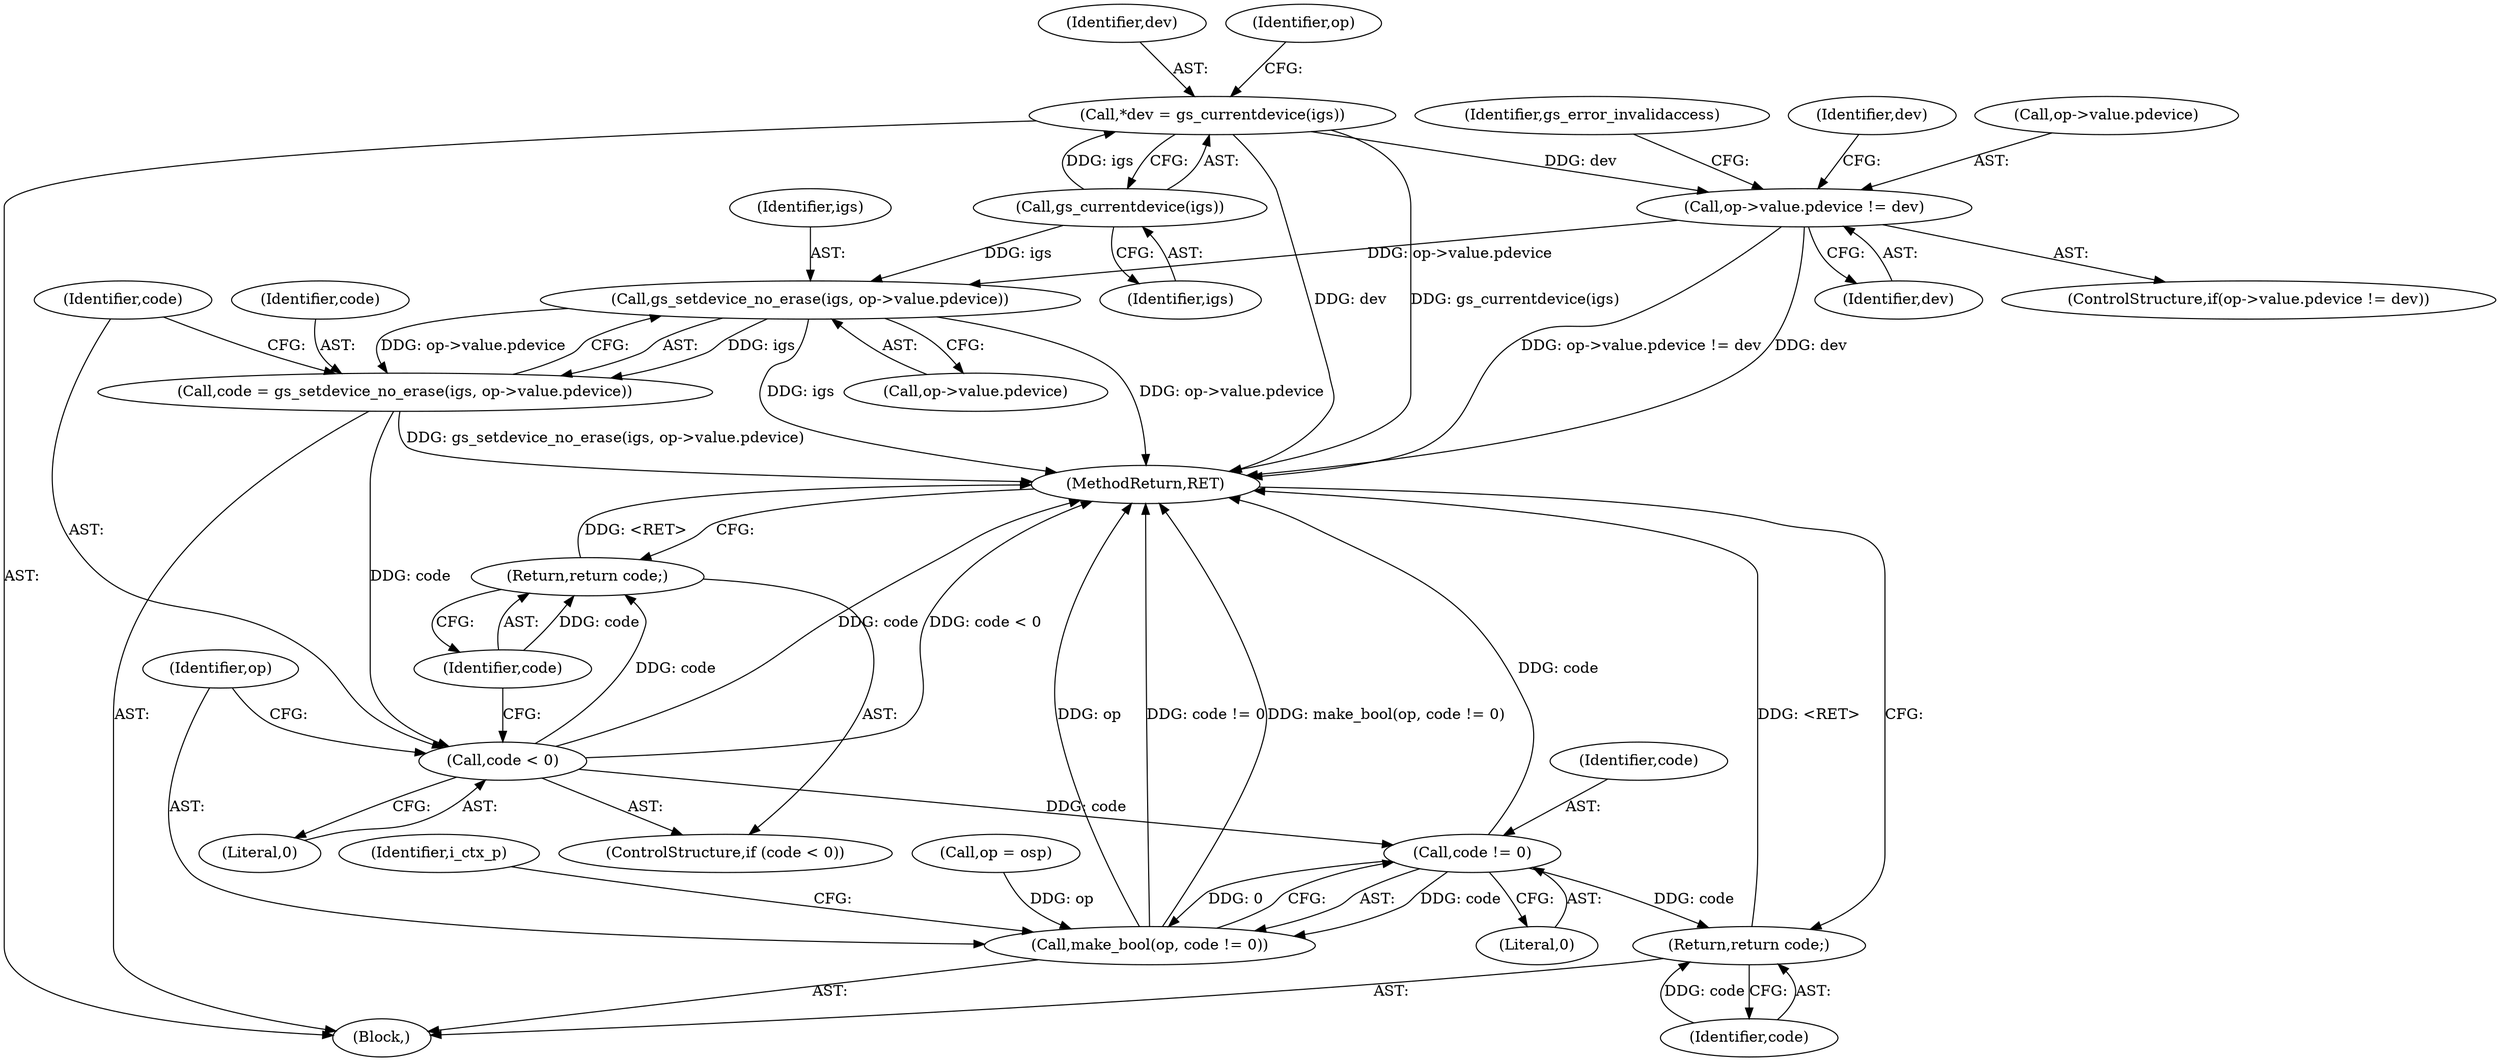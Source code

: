 digraph "0_ghostscript_661e8d8fb8248c38d67958beda32f3a5876d0c3f@pointer" {
"1000129" [label="(Call,op->value.pdevice != dev)"];
"1000107" [label="(Call,*dev = gs_currentdevice(igs))"];
"1000109" [label="(Call,gs_currentdevice(igs))"];
"1000145" [label="(Call,gs_setdevice_no_erase(igs, op->value.pdevice))"];
"1000143" [label="(Call,code = gs_setdevice_no_erase(igs, op->value.pdevice))"];
"1000153" [label="(Call,code < 0)"];
"1000156" [label="(Return,return code;)"];
"1000160" [label="(Call,code != 0)"];
"1000158" [label="(Call,make_bool(op, code != 0))"];
"1000167" [label="(Return,return code;)"];
"1000143" [label="(Call,code = gs_setdevice_no_erase(igs, op->value.pdevice))"];
"1000161" [label="(Identifier,code)"];
"1000156" [label="(Return,return code;)"];
"1000137" [label="(Identifier,gs_error_invalidaccess)"];
"1000128" [label="(ControlStructure,if(op->value.pdevice != dev))"];
"1000168" [label="(Identifier,code)"];
"1000152" [label="(ControlStructure,if (code < 0))"];
"1000155" [label="(Literal,0)"];
"1000164" [label="(Identifier,i_ctx_p)"];
"1000159" [label="(Identifier,op)"];
"1000140" [label="(Identifier,dev)"];
"1000105" [label="(Block,)"];
"1000110" [label="(Identifier,igs)"];
"1000162" [label="(Literal,0)"];
"1000145" [label="(Call,gs_setdevice_no_erase(igs, op->value.pdevice))"];
"1000129" [label="(Call,op->value.pdevice != dev)"];
"1000157" [label="(Identifier,code)"];
"1000108" [label="(Identifier,dev)"];
"1000130" [label="(Call,op->value.pdevice)"];
"1000144" [label="(Identifier,code)"];
"1000107" [label="(Call,*dev = gs_currentdevice(igs))"];
"1000135" [label="(Identifier,dev)"];
"1000146" [label="(Identifier,igs)"];
"1000112" [label="(Call,op = osp)"];
"1000158" [label="(Call,make_bool(op, code != 0))"];
"1000113" [label="(Identifier,op)"];
"1000153" [label="(Call,code < 0)"];
"1000109" [label="(Call,gs_currentdevice(igs))"];
"1000154" [label="(Identifier,code)"];
"1000147" [label="(Call,op->value.pdevice)"];
"1000160" [label="(Call,code != 0)"];
"1000167" [label="(Return,return code;)"];
"1000169" [label="(MethodReturn,RET)"];
"1000129" -> "1000128"  [label="AST: "];
"1000129" -> "1000135"  [label="CFG: "];
"1000130" -> "1000129"  [label="AST: "];
"1000135" -> "1000129"  [label="AST: "];
"1000137" -> "1000129"  [label="CFG: "];
"1000140" -> "1000129"  [label="CFG: "];
"1000129" -> "1000169"  [label="DDG: op->value.pdevice != dev"];
"1000129" -> "1000169"  [label="DDG: dev"];
"1000107" -> "1000129"  [label="DDG: dev"];
"1000129" -> "1000145"  [label="DDG: op->value.pdevice"];
"1000107" -> "1000105"  [label="AST: "];
"1000107" -> "1000109"  [label="CFG: "];
"1000108" -> "1000107"  [label="AST: "];
"1000109" -> "1000107"  [label="AST: "];
"1000113" -> "1000107"  [label="CFG: "];
"1000107" -> "1000169"  [label="DDG: dev"];
"1000107" -> "1000169"  [label="DDG: gs_currentdevice(igs)"];
"1000109" -> "1000107"  [label="DDG: igs"];
"1000109" -> "1000110"  [label="CFG: "];
"1000110" -> "1000109"  [label="AST: "];
"1000109" -> "1000145"  [label="DDG: igs"];
"1000145" -> "1000143"  [label="AST: "];
"1000145" -> "1000147"  [label="CFG: "];
"1000146" -> "1000145"  [label="AST: "];
"1000147" -> "1000145"  [label="AST: "];
"1000143" -> "1000145"  [label="CFG: "];
"1000145" -> "1000169"  [label="DDG: igs"];
"1000145" -> "1000169"  [label="DDG: op->value.pdevice"];
"1000145" -> "1000143"  [label="DDG: igs"];
"1000145" -> "1000143"  [label="DDG: op->value.pdevice"];
"1000143" -> "1000105"  [label="AST: "];
"1000144" -> "1000143"  [label="AST: "];
"1000154" -> "1000143"  [label="CFG: "];
"1000143" -> "1000169"  [label="DDG: gs_setdevice_no_erase(igs, op->value.pdevice)"];
"1000143" -> "1000153"  [label="DDG: code"];
"1000153" -> "1000152"  [label="AST: "];
"1000153" -> "1000155"  [label="CFG: "];
"1000154" -> "1000153"  [label="AST: "];
"1000155" -> "1000153"  [label="AST: "];
"1000157" -> "1000153"  [label="CFG: "];
"1000159" -> "1000153"  [label="CFG: "];
"1000153" -> "1000169"  [label="DDG: code < 0"];
"1000153" -> "1000169"  [label="DDG: code"];
"1000153" -> "1000156"  [label="DDG: code"];
"1000153" -> "1000160"  [label="DDG: code"];
"1000156" -> "1000152"  [label="AST: "];
"1000156" -> "1000157"  [label="CFG: "];
"1000157" -> "1000156"  [label="AST: "];
"1000169" -> "1000156"  [label="CFG: "];
"1000156" -> "1000169"  [label="DDG: <RET>"];
"1000157" -> "1000156"  [label="DDG: code"];
"1000160" -> "1000158"  [label="AST: "];
"1000160" -> "1000162"  [label="CFG: "];
"1000161" -> "1000160"  [label="AST: "];
"1000162" -> "1000160"  [label="AST: "];
"1000158" -> "1000160"  [label="CFG: "];
"1000160" -> "1000169"  [label="DDG: code"];
"1000160" -> "1000158"  [label="DDG: code"];
"1000160" -> "1000158"  [label="DDG: 0"];
"1000160" -> "1000167"  [label="DDG: code"];
"1000158" -> "1000105"  [label="AST: "];
"1000159" -> "1000158"  [label="AST: "];
"1000164" -> "1000158"  [label="CFG: "];
"1000158" -> "1000169"  [label="DDG: op"];
"1000158" -> "1000169"  [label="DDG: code != 0"];
"1000158" -> "1000169"  [label="DDG: make_bool(op, code != 0)"];
"1000112" -> "1000158"  [label="DDG: op"];
"1000167" -> "1000105"  [label="AST: "];
"1000167" -> "1000168"  [label="CFG: "];
"1000168" -> "1000167"  [label="AST: "];
"1000169" -> "1000167"  [label="CFG: "];
"1000167" -> "1000169"  [label="DDG: <RET>"];
"1000168" -> "1000167"  [label="DDG: code"];
}
